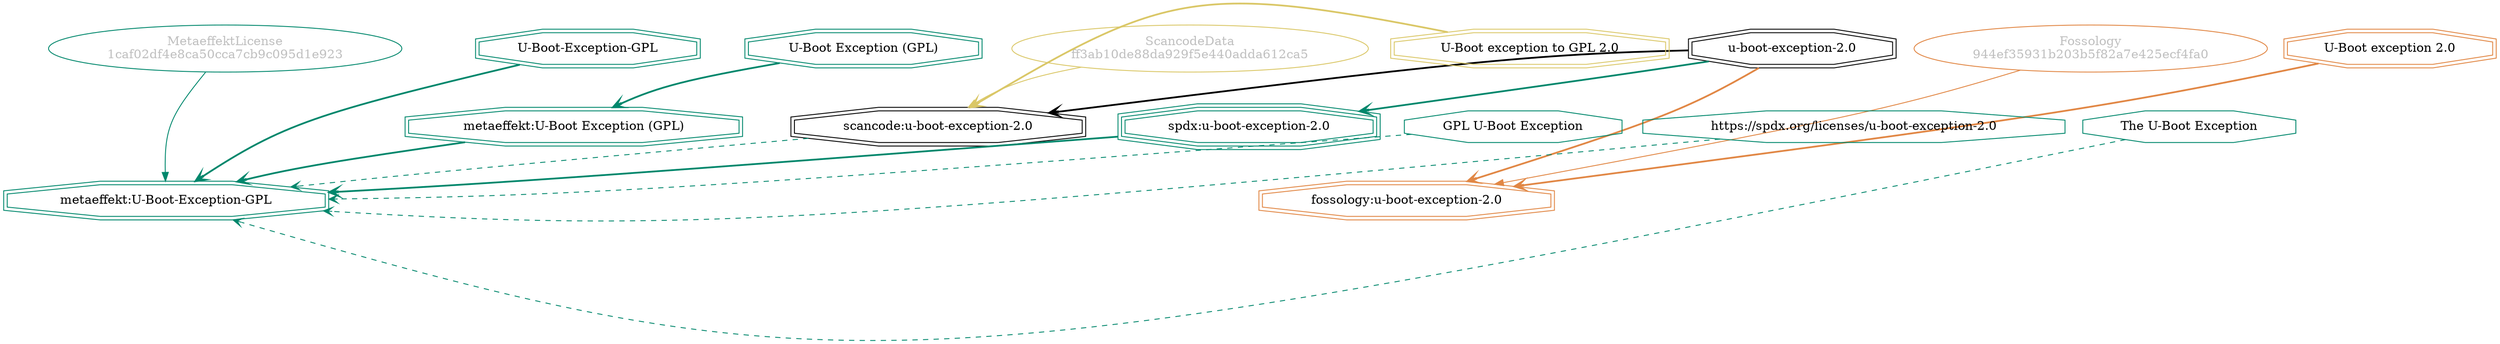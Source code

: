 strict digraph {
    node [shape=box];
    graph [splines=curved];
    24680 [label="ScancodeData\nff3ab10de88da929f5e440adda612ca5"
          ,fontcolor=gray
          ,color="#dac767"
          ,fillcolor="beige;1"
          ,shape=ellipse];
    24681 [label="scancode:u-boot-exception-2.0"
          ,shape=doubleoctagon];
    24682 [label="u-boot-exception-2.0"
          ,shape=doubleoctagon];
    24683 [label="U-Boot exception to GPL 2.0"
          ,color="#dac767"
          ,shape=doubleoctagon];
    27615 [label="Fossology\n944ef35931b203b5f82a7e425ecf4fa0"
          ,fontcolor=gray
          ,color="#e18745"
          ,fillcolor="beige;1"
          ,shape=ellipse];
    27616 [label="fossology:u-boot-exception-2.0"
          ,color="#e18745"
          ,shape=doubleoctagon];
    27617 [label="U-Boot exception 2.0"
          ,color="#e18745"
          ,shape=doubleoctagon];
    49308 [label="MetaeffektLicense\n1caf02df4e8ca50cca7cb9c095d1e923"
          ,fontcolor=gray
          ,color="#00876c"
          ,fillcolor="beige;1"
          ,shape=ellipse];
    49309 [label="metaeffekt:U-Boot-Exception-GPL"
          ,color="#00876c"
          ,shape=doubleoctagon];
    49310 [label="U-Boot-Exception-GPL"
          ,color="#00876c"
          ,shape=doubleoctagon];
    49311 [label="metaeffekt:U-Boot Exception (GPL)"
          ,color="#00876c"
          ,shape=doubleoctagon];
    49312 [label="U-Boot Exception (GPL)"
          ,color="#00876c"
          ,shape=doubleoctagon];
    49313 [label="spdx:u-boot-exception-2.0"
          ,color="#00876c"
          ,shape=tripleoctagon];
    49314 [label="GPL U-Boot Exception"
          ,color="#00876c"
          ,shape=octagon];
    49315 [label="https://spdx.org/licenses/u-boot-exception-2.0"
          ,color="#00876c"
          ,shape=octagon];
    49317 [label="The U-Boot Exception"
          ,color="#00876c"
          ,shape=octagon];
    24680 -> 24681 [weight=0.5
                   ,color="#dac767"];
    24681 -> 49309 [style=dashed
                   ,arrowhead=vee
                   ,weight=0.5
                   ,color="#00876c"];
    24682 -> 24681 [style=bold
                   ,arrowhead=vee
                   ,weight=0.7];
    24682 -> 27616 [style=bold
                   ,arrowhead=vee
                   ,weight=0.7
                   ,color="#e18745"];
    24682 -> 49313 [style=bold
                   ,arrowhead=vee
                   ,weight=0.7
                   ,color="#00876c"];
    24683 -> 24681 [style=bold
                   ,arrowhead=vee
                   ,weight=0.7
                   ,color="#dac767"];
    27615 -> 27616 [weight=0.5
                   ,color="#e18745"];
    27617 -> 27616 [style=bold
                   ,arrowhead=vee
                   ,weight=0.7
                   ,color="#e18745"];
    49308 -> 49309 [weight=0.5
                   ,color="#00876c"];
    49310 -> 49309 [style=bold
                   ,arrowhead=vee
                   ,weight=0.7
                   ,color="#00876c"];
    49311 -> 49309 [style=bold
                   ,arrowhead=vee
                   ,weight=0.7
                   ,color="#00876c"];
    49312 -> 49311 [style=bold
                   ,arrowhead=vee
                   ,weight=0.7
                   ,color="#00876c"];
    49313 -> 49309 [style=bold
                   ,arrowhead=vee
                   ,weight=0.7
                   ,color="#00876c"];
    49314 -> 49309 [style=dashed
                   ,arrowhead=vee
                   ,weight=0.5
                   ,color="#00876c"];
    49315 -> 49309 [style=dashed
                   ,arrowhead=vee
                   ,weight=0.5
                   ,color="#00876c"];
    49317 -> 49309 [style=dashed
                   ,arrowhead=vee
                   ,weight=0.5
                   ,color="#00876c"];
}
